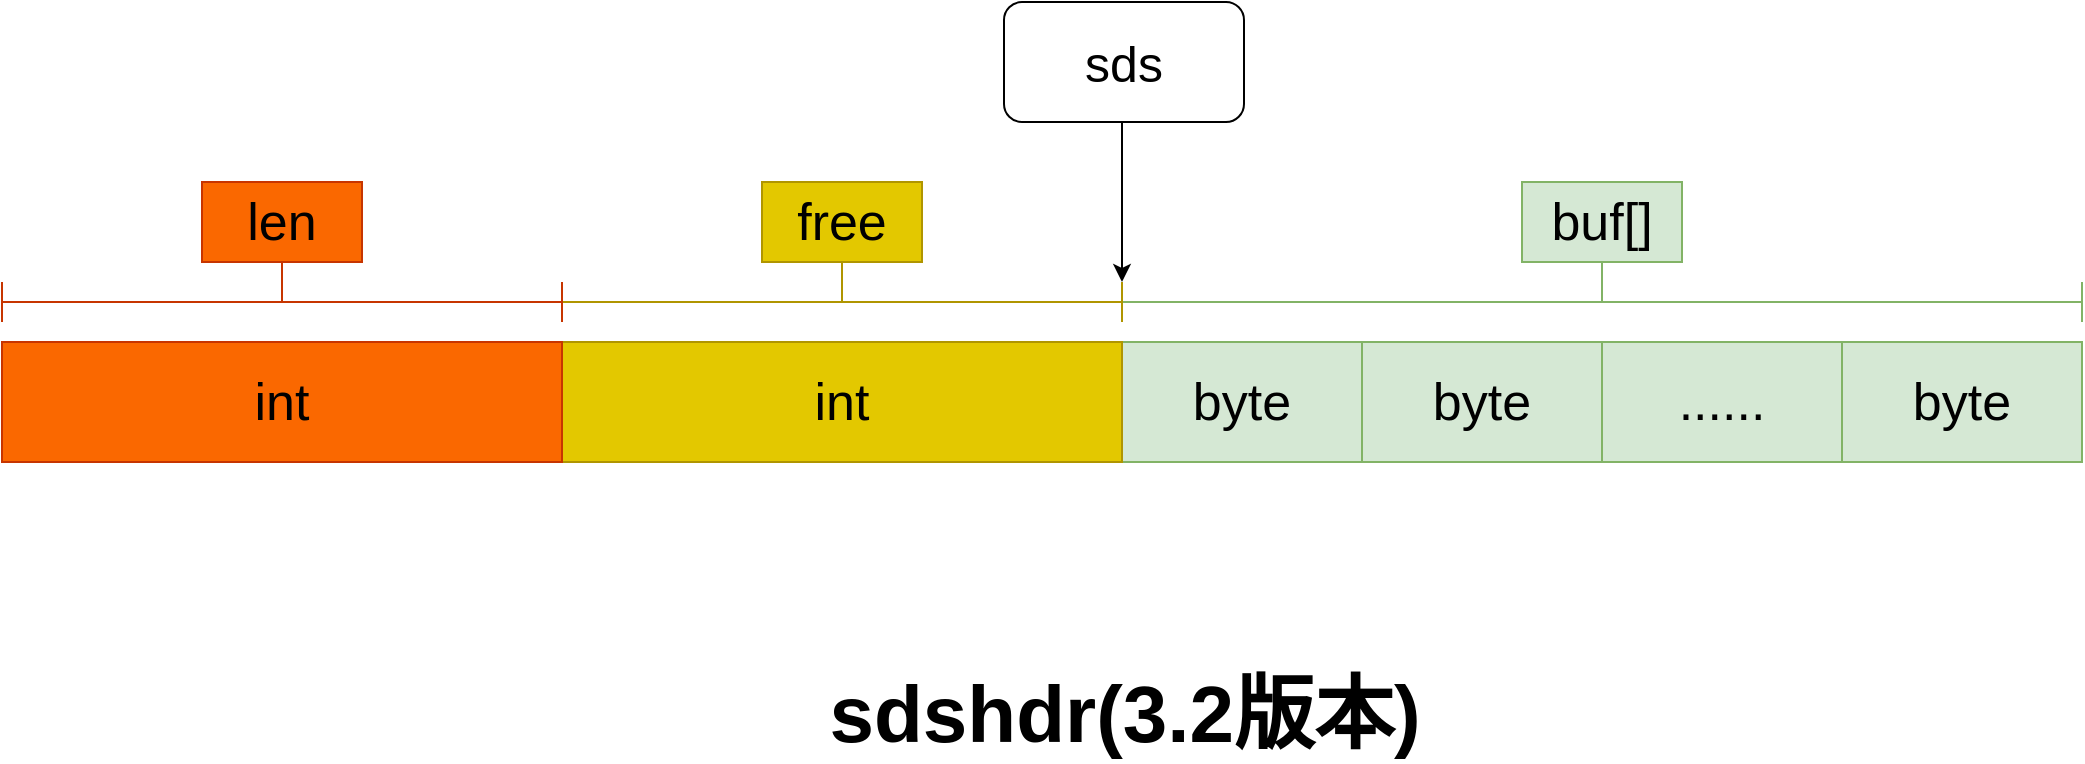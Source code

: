 <mxfile version="14.9.0" type="device" pages="3"><diagram name="sdshdr" id="2MSjoZ-vF4LpHWRaCniX"><mxGraphModel dx="2249" dy="762" grid="1" gridSize="10" guides="1" tooltips="1" connect="1" arrows="1" fold="1" page="1" pageScale="1" pageWidth="827" pageHeight="1169" math="0" shadow="0"><root><mxCell id="pzpo1FbPVHvZOeS5wjVO-0"/><mxCell id="pzpo1FbPVHvZOeS5wjVO-1" parent="pzpo1FbPVHvZOeS5wjVO-0"/><mxCell id="pzpo1FbPVHvZOeS5wjVO-2" value="byte" style="rounded=0;whiteSpace=wrap;html=1;fillColor=#d5e8d4;strokeColor=#82b366;fontSize=26;" parent="pzpo1FbPVHvZOeS5wjVO-1" vertex="1"><mxGeometry y="270" width="120" height="60" as="geometry"/></mxCell><mxCell id="pzpo1FbPVHvZOeS5wjVO-3" value="byte" style="rounded=0;whiteSpace=wrap;html=1;fillColor=#d5e8d4;strokeColor=#82b366;fontSize=26;" parent="pzpo1FbPVHvZOeS5wjVO-1" vertex="1"><mxGeometry x="120" y="270" width="120" height="60" as="geometry"/></mxCell><mxCell id="pzpo1FbPVHvZOeS5wjVO-4" value="&lt;span style=&quot;font-size: 26px;&quot;&gt;......&lt;/span&gt;" style="rounded=0;whiteSpace=wrap;html=1;fillColor=#d5e8d4;strokeColor=#82b366;fontSize=26;" parent="pzpo1FbPVHvZOeS5wjVO-1" vertex="1"><mxGeometry x="240" y="270" width="120" height="60" as="geometry"/></mxCell><mxCell id="pzpo1FbPVHvZOeS5wjVO-5" value="byte" style="rounded=0;whiteSpace=wrap;html=1;fillColor=#d5e8d4;strokeColor=#82b366;fontSize=26;" parent="pzpo1FbPVHvZOeS5wjVO-1" vertex="1"><mxGeometry x="360" y="270" width="120" height="60" as="geometry"/></mxCell><mxCell id="pzpo1FbPVHvZOeS5wjVO-6" value="" style="shape=crossbar;whiteSpace=wrap;html=1;rounded=1;fillColor=#d5e8d4;strokeColor=#82b366;" parent="pzpo1FbPVHvZOeS5wjVO-1" vertex="1"><mxGeometry y="240" width="480" height="20" as="geometry"/></mxCell><mxCell id="pzpo1FbPVHvZOeS5wjVO-7" value="" style="line;strokeWidth=1;direction=south;html=1;fillColor=#d5e8d4;strokeColor=#82b366;" parent="pzpo1FbPVHvZOeS5wjVO-1" vertex="1"><mxGeometry x="235" y="230" width="10" height="20" as="geometry"/></mxCell><mxCell id="pzpo1FbPVHvZOeS5wjVO-9" value="" style="shape=crossbar;whiteSpace=wrap;html=1;rounded=1;fillColor=#e3c800;strokeColor=#B09500;fontColor=#000000;" parent="pzpo1FbPVHvZOeS5wjVO-1" vertex="1"><mxGeometry x="-280" y="240" width="280" height="20" as="geometry"/></mxCell><mxCell id="pzpo1FbPVHvZOeS5wjVO-10" value="" style="line;strokeWidth=1;direction=south;html=1;fillColor=#e3c800;strokeColor=#B09500;fontColor=#000000;" parent="pzpo1FbPVHvZOeS5wjVO-1" vertex="1"><mxGeometry x="-145" y="230" width="10" height="20" as="geometry"/></mxCell><mxCell id="pzpo1FbPVHvZOeS5wjVO-11" value="&lt;font style=&quot;font-size: 26px&quot;&gt;buf[]&lt;/font&gt;" style="rounded=0;whiteSpace=wrap;html=1;strokeWidth=1;fillColor=#d5e8d4;strokeColor=#82b366;" parent="pzpo1FbPVHvZOeS5wjVO-1" vertex="1"><mxGeometry x="200" y="190" width="80" height="40" as="geometry"/></mxCell><mxCell id="pzpo1FbPVHvZOeS5wjVO-12" value="&lt;font style=&quot;font-size: 26px&quot;&gt;free&lt;/font&gt;" style="rounded=0;whiteSpace=wrap;html=1;strokeWidth=1;fillColor=#e3c800;strokeColor=#B09500;fontColor=#000000;" parent="pzpo1FbPVHvZOeS5wjVO-1" vertex="1"><mxGeometry x="-180" y="190" width="80" height="40" as="geometry"/></mxCell><mxCell id="pzpo1FbPVHvZOeS5wjVO-28" value="sdshdr(3.2版本)" style="text;html=1;align=center;verticalAlign=middle;resizable=0;points=[];autosize=1;strokeColor=none;fontSize=40;fontStyle=1" parent="pzpo1FbPVHvZOeS5wjVO-1" vertex="1"><mxGeometry x="-154" y="430" width="310" height="50" as="geometry"/></mxCell><mxCell id="pzpo1FbPVHvZOeS5wjVO-31" value="int" style="rounded=0;whiteSpace=wrap;html=1;fillColor=#e3c800;strokeColor=#B09500;fontSize=26;fontColor=#000000;" parent="pzpo1FbPVHvZOeS5wjVO-1" vertex="1"><mxGeometry x="-280" y="270" width="280" height="60" as="geometry"/></mxCell><mxCell id="pzpo1FbPVHvZOeS5wjVO-32" value="int" style="rounded=0;whiteSpace=wrap;html=1;fillColor=#fa6800;strokeColor=#C73500;fontSize=26;fontColor=#000000;" parent="pzpo1FbPVHvZOeS5wjVO-1" vertex="1"><mxGeometry x="-560" y="270" width="280" height="60" as="geometry"/></mxCell><mxCell id="pzpo1FbPVHvZOeS5wjVO-33" value="" style="shape=crossbar;whiteSpace=wrap;html=1;rounded=1;fillColor=#fa6800;strokeColor=#C73500;fontColor=#000000;" parent="pzpo1FbPVHvZOeS5wjVO-1" vertex="1"><mxGeometry x="-560" y="240" width="280" height="20" as="geometry"/></mxCell><mxCell id="pzpo1FbPVHvZOeS5wjVO-34" value="" style="line;strokeWidth=1;direction=south;html=1;fillColor=#fa6800;strokeColor=#C73500;fontColor=#000000;" parent="pzpo1FbPVHvZOeS5wjVO-1" vertex="1"><mxGeometry x="-425" y="230" width="10" height="20" as="geometry"/></mxCell><mxCell id="pzpo1FbPVHvZOeS5wjVO-35" value="&lt;font style=&quot;font-size: 26px&quot;&gt;len&lt;/font&gt;" style="rounded=0;whiteSpace=wrap;html=1;strokeWidth=1;fillColor=#fa6800;strokeColor=#C73500;fontColor=#000000;" parent="pzpo1FbPVHvZOeS5wjVO-1" vertex="1"><mxGeometry x="-460" y="190" width="80" height="40" as="geometry"/></mxCell><mxCell id="9eRJa3j8ynMV4EvzaJ-_-0" value="" style="endArrow=classic;html=1;fontSize=25;" edge="1" parent="pzpo1FbPVHvZOeS5wjVO-1"><mxGeometry width="50" height="50" relative="1" as="geometry"><mxPoint y="160" as="sourcePoint"/><mxPoint y="240" as="targetPoint"/></mxGeometry></mxCell><mxCell id="9eRJa3j8ynMV4EvzaJ-_-3" value="sds" style="rounded=1;whiteSpace=wrap;html=1;fontSize=25;" vertex="1" parent="pzpo1FbPVHvZOeS5wjVO-1"><mxGeometry x="-59" y="100" width="120" height="60" as="geometry"/></mxCell></root></mxGraphModel></diagram><diagram id="qg0SkP88MYMAP110nfMS" name="sdshdr5"><mxGraphModel dx="2012" dy="635" grid="1" gridSize="10" guides="1" tooltips="1" connect="1" arrows="1" fold="1" page="1" pageScale="1" pageWidth="827" pageHeight="1169" math="0" shadow="0"><root><mxCell id="0"/><mxCell id="1" parent="0"/><mxCell id="WV81_5AQ1dYm98cm-S4--6" value="byte" style="rounded=0;whiteSpace=wrap;html=1;fillColor=#d5e8d4;strokeColor=#82b366;fontSize=26;" parent="1" vertex="1"><mxGeometry x="40" y="310" width="120" height="60" as="geometry"/></mxCell><mxCell id="WV81_5AQ1dYm98cm-S4--7" value="byte" style="rounded=0;whiteSpace=wrap;html=1;fillColor=#d5e8d4;strokeColor=#82b366;fontSize=26;" parent="1" vertex="1"><mxGeometry x="160" y="310" width="120" height="60" as="geometry"/></mxCell><mxCell id="WV81_5AQ1dYm98cm-S4--8" value="&lt;span style=&quot;font-size: 26px;&quot;&gt;......&lt;/span&gt;" style="rounded=0;whiteSpace=wrap;html=1;fillColor=#d5e8d4;strokeColor=#82b366;fontSize=26;" parent="1" vertex="1"><mxGeometry x="280" y="310" width="120" height="60" as="geometry"/></mxCell><mxCell id="WV81_5AQ1dYm98cm-S4--9" value="byte" style="rounded=0;whiteSpace=wrap;html=1;fillColor=#d5e8d4;strokeColor=#82b366;fontSize=26;" parent="1" vertex="1"><mxGeometry x="400" y="310" width="120" height="60" as="geometry"/></mxCell><mxCell id="WV81_5AQ1dYm98cm-S4--10" value="" style="shape=crossbar;whiteSpace=wrap;html=1;rounded=1;fillColor=#d5e8d4;strokeColor=#82b366;" parent="1" vertex="1"><mxGeometry x="40" y="280" width="480" height="20" as="geometry"/></mxCell><mxCell id="WV81_5AQ1dYm98cm-S4--12" value="" style="line;strokeWidth=1;direction=south;html=1;fillColor=#d5e8d4;strokeColor=#82b366;" parent="1" vertex="1"><mxGeometry x="275" y="270" width="10" height="20" as="geometry"/></mxCell><mxCell id="WV81_5AQ1dYm98cm-S4--14" value="byte" style="rounded=0;whiteSpace=wrap;html=1;fillColor=#f8cecc;strokeColor=#b85450;fontSize=26;" parent="1" vertex="1"><mxGeometry x="-80" y="310" width="120" height="60" as="geometry"/></mxCell><mxCell id="WV81_5AQ1dYm98cm-S4--15" value="" style="shape=crossbar;whiteSpace=wrap;html=1;rounded=1;fillColor=#f8cecc;strokeColor=#b85450;" parent="1" vertex="1"><mxGeometry x="-80" y="280" width="120" height="20" as="geometry"/></mxCell><mxCell id="WV81_5AQ1dYm98cm-S4--16" value="" style="line;strokeWidth=1;direction=south;html=1;fillColor=#f8cecc;strokeColor=#b85450;" parent="1" vertex="1"><mxGeometry x="-25" y="270" width="10" height="20" as="geometry"/></mxCell><mxCell id="WV81_5AQ1dYm98cm-S4--17" value="&lt;font style=&quot;font-size: 26px&quot;&gt;buf[]&lt;/font&gt;" style="rounded=0;whiteSpace=wrap;html=1;strokeWidth=1;fillColor=#d5e8d4;strokeColor=#82b366;" parent="1" vertex="1"><mxGeometry x="240" y="230" width="80" height="40" as="geometry"/></mxCell><mxCell id="WV81_5AQ1dYm98cm-S4--18" value="&lt;font style=&quot;font-size: 26px&quot;&gt;flags&lt;/font&gt;" style="rounded=0;whiteSpace=wrap;html=1;strokeWidth=1;fillColor=#f8cecc;strokeColor=#b85450;" parent="1" vertex="1"><mxGeometry x="-60" y="230" width="80" height="40" as="geometry"/></mxCell><mxCell id="WV81_5AQ1dYm98cm-S4--19" value="bit" style="rounded=0;whiteSpace=wrap;html=1;fillColor=#e1d5e7;strokeColor=#9673a6;fontSize=26;" parent="1" vertex="1"><mxGeometry x="-560" y="585" width="120" height="60" as="geometry"/></mxCell><mxCell id="WV81_5AQ1dYm98cm-S4--20" value="bit" style="rounded=0;whiteSpace=wrap;html=1;fillColor=#e1d5e7;strokeColor=#9673a6;fontSize=26;" parent="1" vertex="1"><mxGeometry x="-440" y="585" width="120" height="60" as="geometry"/></mxCell><mxCell id="WV81_5AQ1dYm98cm-S4--21" value="bit" style="rounded=0;whiteSpace=wrap;html=1;fillColor=#e1d5e7;strokeColor=#9673a6;fontSize=26;" parent="1" vertex="1"><mxGeometry x="-320" y="585" width="120" height="60" as="geometry"/></mxCell><mxCell id="WV81_5AQ1dYm98cm-S4--22" value="0" style="rounded=0;whiteSpace=wrap;html=1;fillColor=#ffe6cc;strokeColor=#d79b00;fontSize=26;" parent="1" vertex="1"><mxGeometry x="280" y="585" width="120" height="60" as="geometry"/></mxCell><mxCell id="WV81_5AQ1dYm98cm-S4--23" value="bit" style="rounded=0;whiteSpace=wrap;html=1;fillColor=#e1d5e7;strokeColor=#9673a6;fontSize=26;" parent="1" vertex="1"><mxGeometry x="-200" y="585" width="120" height="60" as="geometry"/></mxCell><mxCell id="WV81_5AQ1dYm98cm-S4--24" value="bit" style="rounded=0;whiteSpace=wrap;html=1;fillColor=#e1d5e7;strokeColor=#9673a6;fontSize=26;" parent="1" vertex="1"><mxGeometry x="-80" y="585" width="120" height="60" as="geometry"/></mxCell><mxCell id="WV81_5AQ1dYm98cm-S4--25" value="0" style="rounded=0;whiteSpace=wrap;html=1;fillColor=#ffe6cc;strokeColor=#d79b00;fontSize=26;" parent="1" vertex="1"><mxGeometry x="160" y="585" width="120" height="60" as="geometry"/></mxCell><mxCell id="WV81_5AQ1dYm98cm-S4--26" value="0" style="rounded=0;whiteSpace=wrap;html=1;fillColor=#ffe6cc;strokeColor=#d79b00;fontSize=26;" parent="1" vertex="1"><mxGeometry x="40" y="585" width="120" height="60" as="geometry"/></mxCell><mxCell id="WV81_5AQ1dYm98cm-S4--29" value="" style="shape=crossbar;whiteSpace=wrap;html=1;rounded=1;fillColor=#e1d5e7;strokeColor=#9673a6;" parent="1" vertex="1"><mxGeometry x="-560" y="655" width="600" height="20" as="geometry"/></mxCell><mxCell id="WV81_5AQ1dYm98cm-S4--30" value="" style="line;strokeWidth=1;direction=south;html=1;fillColor=#e1d5e7;strokeColor=#9673a6;" parent="1" vertex="1"><mxGeometry x="-265" y="665" width="10" height="20" as="geometry"/></mxCell><mxCell id="WV81_5AQ1dYm98cm-S4--32" value="" style="shape=crossbar;whiteSpace=wrap;html=1;rounded=1;fillColor=#ffe6cc;strokeColor=#d79b00;" parent="1" vertex="1"><mxGeometry x="40" y="655" width="360" height="20" as="geometry"/></mxCell><mxCell id="WV81_5AQ1dYm98cm-S4--33" value="" style="line;strokeWidth=1;direction=south;html=1;fillColor=#ffe6cc;strokeColor=#d79b00;" parent="1" vertex="1"><mxGeometry x="215" y="665" width="10" height="20" as="geometry"/></mxCell><mxCell id="WV81_5AQ1dYm98cm-S4--36" value="" style="edgeStyle=elbowEdgeStyle;elbow=vertical;endArrow=classic;html=1;fontSize=26;exitX=0.5;exitY=0.5;exitDx=0;exitDy=0;entryX=0.5;entryY=0.5;entryDx=0;entryDy=0;entryPerimeter=0;exitPerimeter=0;" parent="1" source="WV81_5AQ1dYm98cm-S4--42" target="WV81_5AQ1dYm98cm-S4--40" edge="1"><mxGeometry width="50" height="50" relative="1" as="geometry"><mxPoint x="-40" y="430" as="sourcePoint"/><mxPoint x="-80.0" y="540" as="targetPoint"/></mxGeometry></mxCell><mxCell id="WV81_5AQ1dYm98cm-S4--37" value="&lt;font style=&quot;font-size: 26px&quot;&gt;type&lt;/font&gt;" style="rounded=0;whiteSpace=wrap;html=1;strokeWidth=1;fillColor=#ffe6cc;strokeColor=#d79b00;" parent="1" vertex="1"><mxGeometry x="180" y="685" width="80" height="40" as="geometry"/></mxCell><mxCell id="WV81_5AQ1dYm98cm-S4--38" value="&lt;font style=&quot;font-size: 26px&quot;&gt;len&lt;/font&gt;" style="rounded=0;whiteSpace=wrap;html=1;strokeWidth=1;fillColor=#e1d5e7;strokeColor=#9673a6;" parent="1" vertex="1"><mxGeometry x="-300" y="685" width="80" height="40" as="geometry"/></mxCell><mxCell id="WV81_5AQ1dYm98cm-S4--39" value="sdshdr5" style="text;html=1;align=center;verticalAlign=middle;resizable=0;points=[];autosize=1;strokeColor=none;fontSize=40;fontStyle=1" parent="1" vertex="1"><mxGeometry x="-84" y="790" width="170" height="50" as="geometry"/></mxCell><mxCell id="WV81_5AQ1dYm98cm-S4--40" value="" style="shape=crossbar;whiteSpace=wrap;html=1;rounded=1;fillColor=#000000;" parent="1" vertex="1"><mxGeometry x="-560" y="550" width="960" height="20" as="geometry"/></mxCell><mxCell id="WV81_5AQ1dYm98cm-S4--42" value="" style="shape=crossbar;whiteSpace=wrap;html=1;rounded=1;fillColor=#f8cecc;strokeColor=#b85450;" parent="1" vertex="1"><mxGeometry x="-80" y="380" width="120" height="20" as="geometry"/></mxCell><mxCell id="zrvc9ZxsmaCbb4Ec0gVY-1" value="" style="endArrow=classic;html=1;fontSize=25;entryX=1;entryY=0;entryDx=0;entryDy=0;entryPerimeter=0;" edge="1" parent="1" target="WV81_5AQ1dYm98cm-S4--15"><mxGeometry width="50" height="50" relative="1" as="geometry"><mxPoint x="40" y="200" as="sourcePoint"/><mxPoint x="44" y="280" as="targetPoint"/></mxGeometry></mxCell><mxCell id="zrvc9ZxsmaCbb4Ec0gVY-2" value="sds" style="rounded=1;whiteSpace=wrap;html=1;fontSize=25;" vertex="1" parent="1"><mxGeometry x="-20" y="140" width="120" height="60" as="geometry"/></mxCell></root></mxGraphModel></diagram><diagram name="sdshdr8" id="Ro-BkQa8VIn42dcVOhib"><mxGraphModel dx="1301" dy="254" grid="1" gridSize="10" guides="1" tooltips="1" connect="1" arrows="1" fold="1" page="1" pageScale="1" pageWidth="827" pageHeight="1169" math="0" shadow="0"><root><mxCell id="E9-5doNBXKEONb1Nt9md-0"/><mxCell id="E9-5doNBXKEONb1Nt9md-1" parent="E9-5doNBXKEONb1Nt9md-0"/><mxCell id="E9-5doNBXKEONb1Nt9md-2" value="byte" style="rounded=0;whiteSpace=wrap;html=1;fillColor=#d5e8d4;strokeColor=#82b366;fontSize=26;" parent="E9-5doNBXKEONb1Nt9md-1" vertex="1"><mxGeometry x="40" y="310" width="120" height="60" as="geometry"/></mxCell><mxCell id="E9-5doNBXKEONb1Nt9md-3" value="byte" style="rounded=0;whiteSpace=wrap;html=1;fillColor=#d5e8d4;strokeColor=#82b366;fontSize=26;" parent="E9-5doNBXKEONb1Nt9md-1" vertex="1"><mxGeometry x="160" y="310" width="120" height="60" as="geometry"/></mxCell><mxCell id="E9-5doNBXKEONb1Nt9md-4" value="&lt;span style=&quot;font-size: 26px;&quot;&gt;......&lt;/span&gt;" style="rounded=0;whiteSpace=wrap;html=1;fillColor=#d5e8d4;strokeColor=#82b366;fontSize=26;" parent="E9-5doNBXKEONb1Nt9md-1" vertex="1"><mxGeometry x="280" y="310" width="120" height="60" as="geometry"/></mxCell><mxCell id="E9-5doNBXKEONb1Nt9md-5" value="byte" style="rounded=0;whiteSpace=wrap;html=1;fillColor=#d5e8d4;strokeColor=#82b366;fontSize=26;" parent="E9-5doNBXKEONb1Nt9md-1" vertex="1"><mxGeometry x="400" y="310" width="120" height="60" as="geometry"/></mxCell><mxCell id="E9-5doNBXKEONb1Nt9md-6" value="" style="shape=crossbar;whiteSpace=wrap;html=1;rounded=1;fillColor=#d5e8d4;strokeColor=#82b366;" parent="E9-5doNBXKEONb1Nt9md-1" vertex="1"><mxGeometry x="40" y="280" width="480" height="20" as="geometry"/></mxCell><mxCell id="E9-5doNBXKEONb1Nt9md-7" value="" style="line;strokeWidth=1;direction=south;html=1;fillColor=#d5e8d4;strokeColor=#82b366;" parent="E9-5doNBXKEONb1Nt9md-1" vertex="1"><mxGeometry x="275" y="270" width="10" height="20" as="geometry"/></mxCell><mxCell id="E9-5doNBXKEONb1Nt9md-8" value="byte" style="rounded=0;whiteSpace=wrap;html=1;fillColor=#f8cecc;strokeColor=#b85450;fontSize=26;" parent="E9-5doNBXKEONb1Nt9md-1" vertex="1"><mxGeometry x="-80" y="310" width="120" height="60" as="geometry"/></mxCell><mxCell id="E9-5doNBXKEONb1Nt9md-9" value="" style="shape=crossbar;whiteSpace=wrap;html=1;rounded=1;fillColor=#f8cecc;strokeColor=#b85450;" parent="E9-5doNBXKEONb1Nt9md-1" vertex="1"><mxGeometry x="-80" y="280" width="120" height="20" as="geometry"/></mxCell><mxCell id="E9-5doNBXKEONb1Nt9md-10" value="" style="line;strokeWidth=1;direction=south;html=1;fillColor=#f8cecc;strokeColor=#b85450;" parent="E9-5doNBXKEONb1Nt9md-1" vertex="1"><mxGeometry x="-25" y="270" width="10" height="20" as="geometry"/></mxCell><mxCell id="E9-5doNBXKEONb1Nt9md-11" value="&lt;font style=&quot;font-size: 26px&quot;&gt;buf[]&lt;/font&gt;" style="rounded=0;whiteSpace=wrap;html=1;strokeWidth=1;fillColor=#d5e8d4;strokeColor=#82b366;" parent="E9-5doNBXKEONb1Nt9md-1" vertex="1"><mxGeometry x="240" y="230" width="80" height="40" as="geometry"/></mxCell><mxCell id="E9-5doNBXKEONb1Nt9md-12" value="&lt;font style=&quot;font-size: 26px&quot;&gt;flags&lt;/font&gt;" style="rounded=0;whiteSpace=wrap;html=1;strokeWidth=1;fillColor=#f8cecc;strokeColor=#b85450;" parent="E9-5doNBXKEONb1Nt9md-1" vertex="1"><mxGeometry x="-60" y="230" width="80" height="40" as="geometry"/></mxCell><mxCell id="E9-5doNBXKEONb1Nt9md-13" value="bit" style="rounded=0;whiteSpace=wrap;html=1;fillColor=#e1d5e7;strokeColor=#9673a6;fontSize=26;" parent="E9-5doNBXKEONb1Nt9md-1" vertex="1"><mxGeometry x="-560" y="585" width="120" height="60" as="geometry"/></mxCell><mxCell id="E9-5doNBXKEONb1Nt9md-14" value="bit" style="rounded=0;whiteSpace=wrap;html=1;fillColor=#e1d5e7;strokeColor=#9673a6;fontSize=26;" parent="E9-5doNBXKEONb1Nt9md-1" vertex="1"><mxGeometry x="-440" y="585" width="120" height="60" as="geometry"/></mxCell><mxCell id="E9-5doNBXKEONb1Nt9md-15" value="bit" style="rounded=0;whiteSpace=wrap;html=1;fillColor=#e1d5e7;strokeColor=#9673a6;fontSize=26;" parent="E9-5doNBXKEONb1Nt9md-1" vertex="1"><mxGeometry x="-320" y="585" width="120" height="60" as="geometry"/></mxCell><mxCell id="E9-5doNBXKEONb1Nt9md-16" value="1" style="rounded=0;whiteSpace=wrap;html=1;fillColor=#ffe6cc;strokeColor=#d79b00;fontSize=26;" parent="E9-5doNBXKEONb1Nt9md-1" vertex="1"><mxGeometry x="280" y="585" width="120" height="60" as="geometry"/></mxCell><mxCell id="E9-5doNBXKEONb1Nt9md-17" value="bit" style="rounded=0;whiteSpace=wrap;html=1;fillColor=#e1d5e7;strokeColor=#9673a6;fontSize=26;" parent="E9-5doNBXKEONb1Nt9md-1" vertex="1"><mxGeometry x="-200" y="585" width="120" height="60" as="geometry"/></mxCell><mxCell id="E9-5doNBXKEONb1Nt9md-18" value="bit" style="rounded=0;whiteSpace=wrap;html=1;fillColor=#e1d5e7;strokeColor=#9673a6;fontSize=26;" parent="E9-5doNBXKEONb1Nt9md-1" vertex="1"><mxGeometry x="-80" y="585" width="120" height="60" as="geometry"/></mxCell><mxCell id="E9-5doNBXKEONb1Nt9md-19" value="0" style="rounded=0;whiteSpace=wrap;html=1;fillColor=#ffe6cc;strokeColor=#d79b00;fontSize=26;" parent="E9-5doNBXKEONb1Nt9md-1" vertex="1"><mxGeometry x="160" y="585" width="120" height="60" as="geometry"/></mxCell><mxCell id="E9-5doNBXKEONb1Nt9md-20" value="0" style="rounded=0;whiteSpace=wrap;html=1;fillColor=#ffe6cc;strokeColor=#d79b00;fontSize=26;" parent="E9-5doNBXKEONb1Nt9md-1" vertex="1"><mxGeometry x="40" y="585" width="120" height="60" as="geometry"/></mxCell><mxCell id="E9-5doNBXKEONb1Nt9md-21" value="" style="shape=crossbar;whiteSpace=wrap;html=1;rounded=1;fillColor=#e1d5e7;strokeColor=#9673a6;" parent="E9-5doNBXKEONb1Nt9md-1" vertex="1"><mxGeometry x="-560" y="655" width="600" height="20" as="geometry"/></mxCell><mxCell id="E9-5doNBXKEONb1Nt9md-22" value="" style="line;strokeWidth=1;direction=south;html=1;fillColor=#e1d5e7;strokeColor=#9673a6;" parent="E9-5doNBXKEONb1Nt9md-1" vertex="1"><mxGeometry x="-265" y="665" width="10" height="20" as="geometry"/></mxCell><mxCell id="E9-5doNBXKEONb1Nt9md-23" value="" style="shape=crossbar;whiteSpace=wrap;html=1;rounded=1;fillColor=#ffe6cc;strokeColor=#d79b00;" parent="E9-5doNBXKEONb1Nt9md-1" vertex="1"><mxGeometry x="40" y="655" width="360" height="20" as="geometry"/></mxCell><mxCell id="E9-5doNBXKEONb1Nt9md-24" value="" style="line;strokeWidth=1;direction=south;html=1;fillColor=#ffe6cc;strokeColor=#d79b00;" parent="E9-5doNBXKEONb1Nt9md-1" vertex="1"><mxGeometry x="215" y="665" width="10" height="20" as="geometry"/></mxCell><mxCell id="E9-5doNBXKEONb1Nt9md-25" value="" style="edgeStyle=elbowEdgeStyle;elbow=vertical;endArrow=classic;html=1;fontSize=26;exitX=0.5;exitY=0.5;exitDx=0;exitDy=0;entryX=0.5;entryY=0.5;entryDx=0;entryDy=0;entryPerimeter=0;exitPerimeter=0;" parent="E9-5doNBXKEONb1Nt9md-1" source="E9-5doNBXKEONb1Nt9md-30" target="E9-5doNBXKEONb1Nt9md-29" edge="1"><mxGeometry width="50" height="50" relative="1" as="geometry"><mxPoint x="-40" y="430" as="sourcePoint"/><mxPoint x="-80.0" y="540" as="targetPoint"/></mxGeometry></mxCell><mxCell id="E9-5doNBXKEONb1Nt9md-26" value="&lt;font style=&quot;font-size: 26px&quot;&gt;type&lt;/font&gt;" style="rounded=0;whiteSpace=wrap;html=1;strokeWidth=1;fillColor=#ffe6cc;strokeColor=#d79b00;" parent="E9-5doNBXKEONb1Nt9md-1" vertex="1"><mxGeometry x="180" y="685" width="80" height="40" as="geometry"/></mxCell><mxCell id="E9-5doNBXKEONb1Nt9md-27" value="&lt;font style=&quot;font-size: 26px&quot;&gt;未使用&lt;/font&gt;" style="rounded=0;whiteSpace=wrap;html=1;strokeWidth=1;fillColor=#e1d5e7;strokeColor=#9673a6;" parent="E9-5doNBXKEONb1Nt9md-1" vertex="1"><mxGeometry x="-310" y="685" width="100" height="40" as="geometry"/></mxCell><mxCell id="E9-5doNBXKEONb1Nt9md-28" value="sdshdr8" style="text;html=1;align=center;verticalAlign=middle;resizable=0;points=[];autosize=1;strokeColor=none;fontSize=40;fontStyle=1" parent="E9-5doNBXKEONb1Nt9md-1" vertex="1"><mxGeometry x="-84" y="790" width="170" height="50" as="geometry"/></mxCell><mxCell id="E9-5doNBXKEONb1Nt9md-29" value="" style="shape=crossbar;whiteSpace=wrap;html=1;rounded=1;fillColor=#000000;" parent="E9-5doNBXKEONb1Nt9md-1" vertex="1"><mxGeometry x="-560" y="550" width="960" height="20" as="geometry"/></mxCell><mxCell id="E9-5doNBXKEONb1Nt9md-30" value="" style="shape=crossbar;whiteSpace=wrap;html=1;rounded=1;fillColor=#f8cecc;strokeColor=#b85450;" parent="E9-5doNBXKEONb1Nt9md-1" vertex="1"><mxGeometry x="-80" y="380" width="120" height="20" as="geometry"/></mxCell><mxCell id="E9-5doNBXKEONb1Nt9md-31" value="uint8" style="rounded=0;whiteSpace=wrap;html=1;fillColor=#60a917;strokeColor=#2D7600;fontSize=26;fontColor=#ffffff;" parent="E9-5doNBXKEONb1Nt9md-1" vertex="1"><mxGeometry x="-280" y="310" width="200" height="60" as="geometry"/></mxCell><mxCell id="E9-5doNBXKEONb1Nt9md-32" value="uint8" style="rounded=0;whiteSpace=wrap;html=1;fillColor=#a20025;strokeColor=#6F0000;fontSize=26;fontColor=#ffffff;" parent="E9-5doNBXKEONb1Nt9md-1" vertex="1"><mxGeometry x="-480" y="310" width="200" height="60" as="geometry"/></mxCell><mxCell id="E9-5doNBXKEONb1Nt9md-33" value="" style="shape=crossbar;whiteSpace=wrap;html=1;rounded=1;fillColor=#60a917;strokeColor=#2D7600;fontColor=#ffffff;" parent="E9-5doNBXKEONb1Nt9md-1" vertex="1"><mxGeometry x="-280" y="280" width="200" height="20" as="geometry"/></mxCell><mxCell id="E9-5doNBXKEONb1Nt9md-34" value="" style="line;strokeWidth=1;direction=south;html=1;fillColor=#60a917;strokeColor=#2D7600;fontColor=#ffffff;" parent="E9-5doNBXKEONb1Nt9md-1" vertex="1"><mxGeometry x="-185" y="270" width="10" height="20" as="geometry"/></mxCell><mxCell id="E9-5doNBXKEONb1Nt9md-35" value="&lt;font style=&quot;font-size: 26px&quot;&gt;alloc&lt;/font&gt;" style="rounded=0;whiteSpace=wrap;html=1;strokeWidth=1;fillColor=#60a917;strokeColor=#2D7600;fontColor=#ffffff;" parent="E9-5doNBXKEONb1Nt9md-1" vertex="1"><mxGeometry x="-220" y="230" width="80" height="40" as="geometry"/></mxCell><mxCell id="E9-5doNBXKEONb1Nt9md-39" value="" style="shape=crossbar;whiteSpace=wrap;html=1;rounded=1;fillColor=#a20025;strokeColor=#6F0000;fontColor=#ffffff;" parent="E9-5doNBXKEONb1Nt9md-1" vertex="1"><mxGeometry x="-480" y="280" width="200" height="20" as="geometry"/></mxCell><mxCell id="E9-5doNBXKEONb1Nt9md-40" value="" style="line;strokeWidth=1;direction=south;html=1;fillColor=#a20025;strokeColor=#6F0000;fontColor=#ffffff;" parent="E9-5doNBXKEONb1Nt9md-1" vertex="1"><mxGeometry x="-385" y="270" width="10" height="20" as="geometry"/></mxCell><mxCell id="E9-5doNBXKEONb1Nt9md-41" value="&lt;font style=&quot;font-size: 26px&quot;&gt;len&lt;/font&gt;" style="rounded=0;whiteSpace=wrap;html=1;strokeWidth=1;fillColor=#a20025;strokeColor=#6F0000;fontColor=#ffffff;" parent="E9-5doNBXKEONb1Nt9md-1" vertex="1"><mxGeometry x="-420" y="230" width="80" height="40" as="geometry"/></mxCell><mxCell id="v_zVEuG5mdSyE1KpSW8e-0" value="" style="endArrow=classic;html=1;fontSize=25;" edge="1" parent="E9-5doNBXKEONb1Nt9md-1"><mxGeometry width="50" height="50" relative="1" as="geometry"><mxPoint x="40" y="200" as="sourcePoint"/><mxPoint x="40" y="280" as="targetPoint"/></mxGeometry></mxCell><mxCell id="v_zVEuG5mdSyE1KpSW8e-1" value="sds" style="rounded=1;whiteSpace=wrap;html=1;fontSize=25;" vertex="1" parent="E9-5doNBXKEONb1Nt9md-1"><mxGeometry x="-19" y="140" width="120" height="60" as="geometry"/></mxCell></root></mxGraphModel></diagram></mxfile>
